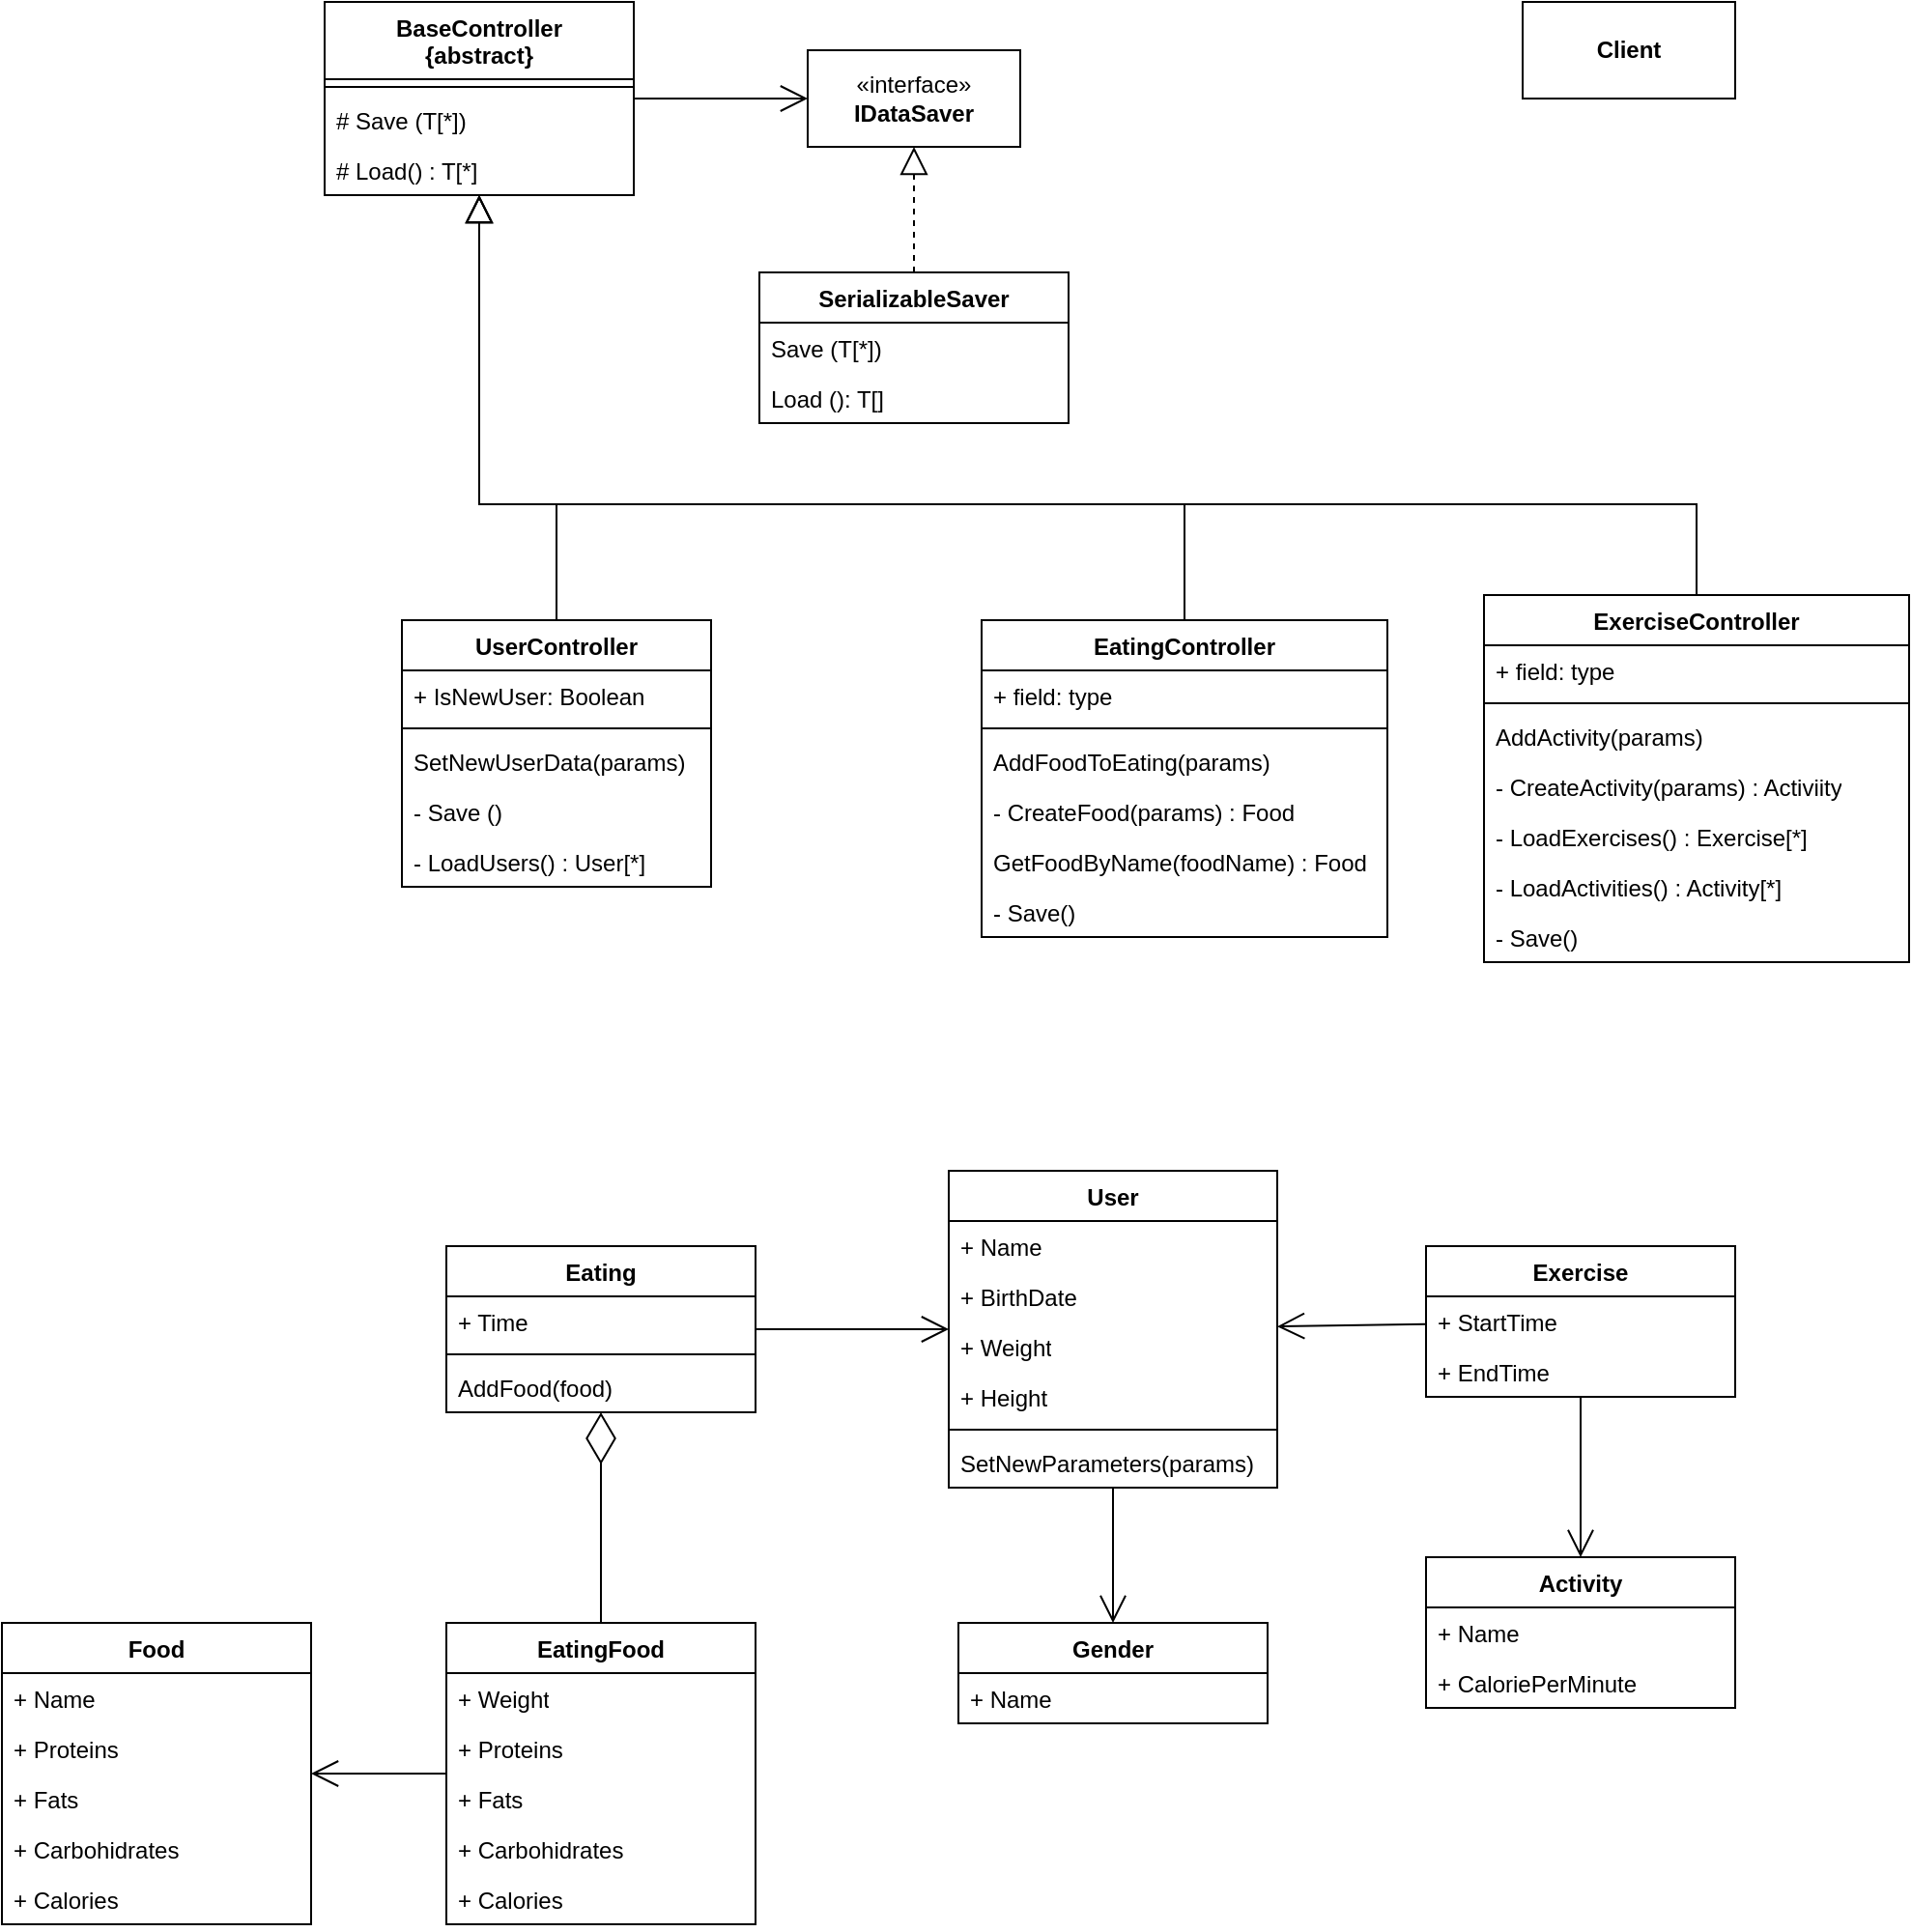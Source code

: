 <mxfile version="21.2.8" type="device">
  <diagram name="Страница 1" id="ySXIkGXDrbT-IA0f_yFj">
    <mxGraphModel dx="2245" dy="828" grid="1" gridSize="10" guides="1" tooltips="1" connect="1" arrows="1" fold="1" page="1" pageScale="1" pageWidth="827" pageHeight="1169" math="0" shadow="0">
      <root>
        <mxCell id="0" />
        <mxCell id="1" parent="0" />
        <mxCell id="q8cL1qgLkhdFfXcCxhpT-1" value="BaseController&lt;br&gt;{abstract}" style="swimlane;fontStyle=1;align=center;verticalAlign=top;childLayout=stackLayout;horizontal=1;startSize=40;horizontalStack=0;resizeParent=1;resizeParentMax=0;resizeLast=0;collapsible=1;marginBottom=0;whiteSpace=wrap;html=1;" parent="1" vertex="1">
          <mxGeometry x="30" y="120" width="160" height="100" as="geometry" />
        </mxCell>
        <mxCell id="q8cL1qgLkhdFfXcCxhpT-3" value="" style="line;strokeWidth=1;fillColor=none;align=left;verticalAlign=middle;spacingTop=-1;spacingLeft=3;spacingRight=3;rotatable=0;labelPosition=right;points=[];portConstraint=eastwest;strokeColor=inherit;" parent="q8cL1qgLkhdFfXcCxhpT-1" vertex="1">
          <mxGeometry y="40" width="160" height="8" as="geometry" />
        </mxCell>
        <mxCell id="6jnVrxqCCdQK3F0rHp5e-30" value="# Save (T[*])" style="text;strokeColor=none;fillColor=none;align=left;verticalAlign=top;spacingLeft=4;spacingRight=4;overflow=hidden;rotatable=0;points=[[0,0.5],[1,0.5]];portConstraint=eastwest;whiteSpace=wrap;html=1;" parent="q8cL1qgLkhdFfXcCxhpT-1" vertex="1">
          <mxGeometry y="48" width="160" height="26" as="geometry" />
        </mxCell>
        <mxCell id="q8cL1qgLkhdFfXcCxhpT-4" value="# Load() : T[*]" style="text;strokeColor=none;fillColor=none;align=left;verticalAlign=top;spacingLeft=4;spacingRight=4;overflow=hidden;rotatable=0;points=[[0,0.5],[1,0.5]];portConstraint=eastwest;whiteSpace=wrap;html=1;" parent="q8cL1qgLkhdFfXcCxhpT-1" vertex="1">
          <mxGeometry y="74" width="160" height="26" as="geometry" />
        </mxCell>
        <mxCell id="q8cL1qgLkhdFfXcCxhpT-26" style="edgeStyle=orthogonalEdgeStyle;rounded=0;orthogonalLoop=1;jettySize=auto;html=1;exitX=0.5;exitY=0;exitDx=0;exitDy=0;endArrow=block;endFill=0;endSize=12;" parent="1" source="q8cL1qgLkhdFfXcCxhpT-5" target="q8cL1qgLkhdFfXcCxhpT-1" edge="1">
          <mxGeometry relative="1" as="geometry">
            <Array as="points">
              <mxPoint x="150" y="380" />
              <mxPoint x="110" y="380" />
            </Array>
          </mxGeometry>
        </mxCell>
        <mxCell id="q8cL1qgLkhdFfXcCxhpT-5" value="UserController" style="swimlane;fontStyle=1;align=center;verticalAlign=top;childLayout=stackLayout;horizontal=1;startSize=26;horizontalStack=0;resizeParent=1;resizeParentMax=0;resizeLast=0;collapsible=1;marginBottom=0;whiteSpace=wrap;html=1;" parent="1" vertex="1">
          <mxGeometry x="70" y="440" width="160" height="138" as="geometry" />
        </mxCell>
        <mxCell id="q8cL1qgLkhdFfXcCxhpT-6" value="+ IsNewUser: Boolean" style="text;strokeColor=none;fillColor=none;align=left;verticalAlign=top;spacingLeft=4;spacingRight=4;overflow=hidden;rotatable=0;points=[[0,0.5],[1,0.5]];portConstraint=eastwest;whiteSpace=wrap;html=1;" parent="q8cL1qgLkhdFfXcCxhpT-5" vertex="1">
          <mxGeometry y="26" width="160" height="26" as="geometry" />
        </mxCell>
        <mxCell id="q8cL1qgLkhdFfXcCxhpT-7" value="" style="line;strokeWidth=1;fillColor=none;align=left;verticalAlign=middle;spacingTop=-1;spacingLeft=3;spacingRight=3;rotatable=0;labelPosition=right;points=[];portConstraint=eastwest;strokeColor=inherit;" parent="q8cL1qgLkhdFfXcCxhpT-5" vertex="1">
          <mxGeometry y="52" width="160" height="8" as="geometry" />
        </mxCell>
        <mxCell id="6jnVrxqCCdQK3F0rHp5e-31" value="SetNewUserData(params)" style="text;strokeColor=none;fillColor=none;align=left;verticalAlign=top;spacingLeft=4;spacingRight=4;overflow=hidden;rotatable=0;points=[[0,0.5],[1,0.5]];portConstraint=eastwest;whiteSpace=wrap;html=1;" parent="q8cL1qgLkhdFfXcCxhpT-5" vertex="1">
          <mxGeometry y="60" width="160" height="26" as="geometry" />
        </mxCell>
        <mxCell id="6jnVrxqCCdQK3F0rHp5e-32" value="- Save ()" style="text;strokeColor=none;fillColor=none;align=left;verticalAlign=top;spacingLeft=4;spacingRight=4;overflow=hidden;rotatable=0;points=[[0,0.5],[1,0.5]];portConstraint=eastwest;whiteSpace=wrap;html=1;" parent="q8cL1qgLkhdFfXcCxhpT-5" vertex="1">
          <mxGeometry y="86" width="160" height="26" as="geometry" />
        </mxCell>
        <mxCell id="q8cL1qgLkhdFfXcCxhpT-8" value="- LoadUsers() : User[*]" style="text;strokeColor=none;fillColor=none;align=left;verticalAlign=top;spacingLeft=4;spacingRight=4;overflow=hidden;rotatable=0;points=[[0,0.5],[1,0.5]];portConstraint=eastwest;whiteSpace=wrap;html=1;" parent="q8cL1qgLkhdFfXcCxhpT-5" vertex="1">
          <mxGeometry y="112" width="160" height="26" as="geometry" />
        </mxCell>
        <mxCell id="q8cL1qgLkhdFfXcCxhpT-27" style="edgeStyle=orthogonalEdgeStyle;rounded=0;orthogonalLoop=1;jettySize=auto;html=1;exitX=0.5;exitY=0;exitDx=0;exitDy=0;endArrow=block;endFill=0;endSize=12;" parent="1" source="q8cL1qgLkhdFfXcCxhpT-9" target="q8cL1qgLkhdFfXcCxhpT-1" edge="1">
          <mxGeometry relative="1" as="geometry">
            <Array as="points">
              <mxPoint x="475" y="380" />
              <mxPoint x="110" y="380" />
            </Array>
          </mxGeometry>
        </mxCell>
        <mxCell id="q8cL1qgLkhdFfXcCxhpT-9" value="EatingController" style="swimlane;fontStyle=1;align=center;verticalAlign=top;childLayout=stackLayout;horizontal=1;startSize=26;horizontalStack=0;resizeParent=1;resizeParentMax=0;resizeLast=0;collapsible=1;marginBottom=0;whiteSpace=wrap;html=1;" parent="1" vertex="1">
          <mxGeometry x="370" y="440" width="210" height="164" as="geometry" />
        </mxCell>
        <mxCell id="q8cL1qgLkhdFfXcCxhpT-10" value="+ field: type" style="text;strokeColor=none;fillColor=none;align=left;verticalAlign=top;spacingLeft=4;spacingRight=4;overflow=hidden;rotatable=0;points=[[0,0.5],[1,0.5]];portConstraint=eastwest;whiteSpace=wrap;html=1;" parent="q8cL1qgLkhdFfXcCxhpT-9" vertex="1">
          <mxGeometry y="26" width="210" height="26" as="geometry" />
        </mxCell>
        <mxCell id="q8cL1qgLkhdFfXcCxhpT-11" value="" style="line;strokeWidth=1;fillColor=none;align=left;verticalAlign=middle;spacingTop=-1;spacingLeft=3;spacingRight=3;rotatable=0;labelPosition=right;points=[];portConstraint=eastwest;strokeColor=inherit;" parent="q8cL1qgLkhdFfXcCxhpT-9" vertex="1">
          <mxGeometry y="52" width="210" height="8" as="geometry" />
        </mxCell>
        <mxCell id="q8cL1qgLkhdFfXcCxhpT-12" value="AddFoodToEating(params)" style="text;strokeColor=none;fillColor=none;align=left;verticalAlign=top;spacingLeft=4;spacingRight=4;overflow=hidden;rotatable=0;points=[[0,0.5],[1,0.5]];portConstraint=eastwest;whiteSpace=wrap;html=1;" parent="q8cL1qgLkhdFfXcCxhpT-9" vertex="1">
          <mxGeometry y="60" width="210" height="26" as="geometry" />
        </mxCell>
        <mxCell id="6jnVrxqCCdQK3F0rHp5e-37" value="- CreateFood(params) : Food" style="text;strokeColor=none;fillColor=none;align=left;verticalAlign=top;spacingLeft=4;spacingRight=4;overflow=hidden;rotatable=0;points=[[0,0.5],[1,0.5]];portConstraint=eastwest;whiteSpace=wrap;html=1;" parent="q8cL1qgLkhdFfXcCxhpT-9" vertex="1">
          <mxGeometry y="86" width="210" height="26" as="geometry" />
        </mxCell>
        <mxCell id="6jnVrxqCCdQK3F0rHp5e-38" value="GetFoodByName(foodName) : Food" style="text;strokeColor=none;fillColor=none;align=left;verticalAlign=top;spacingLeft=4;spacingRight=4;overflow=hidden;rotatable=0;points=[[0,0.5],[1,0.5]];portConstraint=eastwest;whiteSpace=wrap;html=1;" parent="q8cL1qgLkhdFfXcCxhpT-9" vertex="1">
          <mxGeometry y="112" width="210" height="26" as="geometry" />
        </mxCell>
        <mxCell id="6jnVrxqCCdQK3F0rHp5e-39" value="- Save()" style="text;strokeColor=none;fillColor=none;align=left;verticalAlign=top;spacingLeft=4;spacingRight=4;overflow=hidden;rotatable=0;points=[[0,0.5],[1,0.5]];portConstraint=eastwest;whiteSpace=wrap;html=1;" parent="q8cL1qgLkhdFfXcCxhpT-9" vertex="1">
          <mxGeometry y="138" width="210" height="26" as="geometry" />
        </mxCell>
        <mxCell id="q8cL1qgLkhdFfXcCxhpT-28" style="edgeStyle=orthogonalEdgeStyle;rounded=0;orthogonalLoop=1;jettySize=auto;html=1;exitX=0.5;exitY=0;exitDx=0;exitDy=0;endArrow=block;endFill=0;endSize=12;" parent="1" source="q8cL1qgLkhdFfXcCxhpT-14" target="q8cL1qgLkhdFfXcCxhpT-1" edge="1">
          <mxGeometry relative="1" as="geometry">
            <Array as="points">
              <mxPoint x="740" y="380" />
              <mxPoint x="110" y="380" />
            </Array>
          </mxGeometry>
        </mxCell>
        <mxCell id="q8cL1qgLkhdFfXcCxhpT-14" value="ExerciseController" style="swimlane;fontStyle=1;align=center;verticalAlign=top;childLayout=stackLayout;horizontal=1;startSize=26;horizontalStack=0;resizeParent=1;resizeParentMax=0;resizeLast=0;collapsible=1;marginBottom=0;whiteSpace=wrap;html=1;" parent="1" vertex="1">
          <mxGeometry x="630" y="427" width="220" height="190" as="geometry" />
        </mxCell>
        <mxCell id="q8cL1qgLkhdFfXcCxhpT-15" value="+ field: type" style="text;strokeColor=none;fillColor=none;align=left;verticalAlign=top;spacingLeft=4;spacingRight=4;overflow=hidden;rotatable=0;points=[[0,0.5],[1,0.5]];portConstraint=eastwest;whiteSpace=wrap;html=1;" parent="q8cL1qgLkhdFfXcCxhpT-14" vertex="1">
          <mxGeometry y="26" width="220" height="26" as="geometry" />
        </mxCell>
        <mxCell id="q8cL1qgLkhdFfXcCxhpT-16" value="" style="line;strokeWidth=1;fillColor=none;align=left;verticalAlign=middle;spacingTop=-1;spacingLeft=3;spacingRight=3;rotatable=0;labelPosition=right;points=[];portConstraint=eastwest;strokeColor=inherit;" parent="q8cL1qgLkhdFfXcCxhpT-14" vertex="1">
          <mxGeometry y="52" width="220" height="8" as="geometry" />
        </mxCell>
        <mxCell id="q8cL1qgLkhdFfXcCxhpT-17" value="AddActivity(params)" style="text;strokeColor=none;fillColor=none;align=left;verticalAlign=top;spacingLeft=4;spacingRight=4;overflow=hidden;rotatable=0;points=[[0,0.5],[1,0.5]];portConstraint=eastwest;whiteSpace=wrap;html=1;" parent="q8cL1qgLkhdFfXcCxhpT-14" vertex="1">
          <mxGeometry y="60" width="220" height="26" as="geometry" />
        </mxCell>
        <mxCell id="6jnVrxqCCdQK3F0rHp5e-33" value="- CreateActivity(params) : Activiity" style="text;strokeColor=none;fillColor=none;align=left;verticalAlign=top;spacingLeft=4;spacingRight=4;overflow=hidden;rotatable=0;points=[[0,0.5],[1,0.5]];portConstraint=eastwest;whiteSpace=wrap;html=1;" parent="q8cL1qgLkhdFfXcCxhpT-14" vertex="1">
          <mxGeometry y="86" width="220" height="26" as="geometry" />
        </mxCell>
        <mxCell id="6jnVrxqCCdQK3F0rHp5e-34" value="- LoadExercises() : Exercise[*]" style="text;strokeColor=none;fillColor=none;align=left;verticalAlign=top;spacingLeft=4;spacingRight=4;overflow=hidden;rotatable=0;points=[[0,0.5],[1,0.5]];portConstraint=eastwest;whiteSpace=wrap;html=1;" parent="q8cL1qgLkhdFfXcCxhpT-14" vertex="1">
          <mxGeometry y="112" width="220" height="26" as="geometry" />
        </mxCell>
        <mxCell id="6jnVrxqCCdQK3F0rHp5e-35" value="- LoadActivities() : Activity[*]" style="text;strokeColor=none;fillColor=none;align=left;verticalAlign=top;spacingLeft=4;spacingRight=4;overflow=hidden;rotatable=0;points=[[0,0.5],[1,0.5]];portConstraint=eastwest;whiteSpace=wrap;html=1;" parent="q8cL1qgLkhdFfXcCxhpT-14" vertex="1">
          <mxGeometry y="138" width="220" height="26" as="geometry" />
        </mxCell>
        <mxCell id="6jnVrxqCCdQK3F0rHp5e-36" value="- Save()" style="text;strokeColor=none;fillColor=none;align=left;verticalAlign=top;spacingLeft=4;spacingRight=4;overflow=hidden;rotatable=0;points=[[0,0.5],[1,0.5]];portConstraint=eastwest;whiteSpace=wrap;html=1;" parent="q8cL1qgLkhdFfXcCxhpT-14" vertex="1">
          <mxGeometry y="164" width="220" height="26" as="geometry" />
        </mxCell>
        <mxCell id="q8cL1qgLkhdFfXcCxhpT-18" value="&lt;b&gt;Client&lt;/b&gt;" style="html=1;whiteSpace=wrap;" parent="1" vertex="1">
          <mxGeometry x="650" y="120" width="110" height="50" as="geometry" />
        </mxCell>
        <mxCell id="6jnVrxqCCdQK3F0rHp5e-16" style="edgeStyle=none;shape=connector;rounded=0;orthogonalLoop=1;jettySize=auto;html=1;labelBackgroundColor=default;strokeColor=default;fontFamily=Helvetica;fontSize=11;fontColor=default;endArrow=open;endFill=0;startSize=6;endSize=12;" parent="1" source="q8cL1qgLkhdFfXcCxhpT-30" target="q8cL1qgLkhdFfXcCxhpT-42" edge="1">
          <mxGeometry relative="1" as="geometry" />
        </mxCell>
        <mxCell id="q8cL1qgLkhdFfXcCxhpT-30" value="Eating" style="swimlane;fontStyle=1;align=center;verticalAlign=top;childLayout=stackLayout;horizontal=1;startSize=26;horizontalStack=0;resizeParent=1;resizeParentMax=0;resizeLast=0;collapsible=1;marginBottom=0;whiteSpace=wrap;html=1;" parent="1" vertex="1">
          <mxGeometry x="93" y="764" width="160" height="86" as="geometry" />
        </mxCell>
        <mxCell id="q8cL1qgLkhdFfXcCxhpT-31" value="+ Time" style="text;strokeColor=none;fillColor=none;align=left;verticalAlign=top;spacingLeft=4;spacingRight=4;overflow=hidden;rotatable=0;points=[[0,0.5],[1,0.5]];portConstraint=eastwest;whiteSpace=wrap;html=1;" parent="q8cL1qgLkhdFfXcCxhpT-30" vertex="1">
          <mxGeometry y="26" width="160" height="26" as="geometry" />
        </mxCell>
        <mxCell id="q8cL1qgLkhdFfXcCxhpT-32" value="" style="line;strokeWidth=1;fillColor=none;align=left;verticalAlign=middle;spacingTop=-1;spacingLeft=3;spacingRight=3;rotatable=0;labelPosition=right;points=[];portConstraint=eastwest;strokeColor=inherit;" parent="q8cL1qgLkhdFfXcCxhpT-30" vertex="1">
          <mxGeometry y="52" width="160" height="8" as="geometry" />
        </mxCell>
        <mxCell id="q8cL1qgLkhdFfXcCxhpT-33" value="AddFood(food)" style="text;strokeColor=none;fillColor=none;align=left;verticalAlign=top;spacingLeft=4;spacingRight=4;overflow=hidden;rotatable=0;points=[[0,0.5],[1,0.5]];portConstraint=eastwest;whiteSpace=wrap;html=1;" parent="q8cL1qgLkhdFfXcCxhpT-30" vertex="1">
          <mxGeometry y="60" width="160" height="26" as="geometry" />
        </mxCell>
        <mxCell id="q8cL1qgLkhdFfXcCxhpT-34" value="Food" style="swimlane;fontStyle=1;align=center;verticalAlign=top;childLayout=stackLayout;horizontal=1;startSize=26;horizontalStack=0;resizeParent=1;resizeParentMax=0;resizeLast=0;collapsible=1;marginBottom=0;whiteSpace=wrap;html=1;" parent="1" vertex="1">
          <mxGeometry x="-137" y="959" width="160" height="156" as="geometry" />
        </mxCell>
        <mxCell id="6jnVrxqCCdQK3F0rHp5e-12" value="+ Name" style="text;strokeColor=none;fillColor=none;align=left;verticalAlign=top;spacingLeft=4;spacingRight=4;overflow=hidden;rotatable=0;points=[[0,0.5],[1,0.5]];portConstraint=eastwest;whiteSpace=wrap;html=1;" parent="q8cL1qgLkhdFfXcCxhpT-34" vertex="1">
          <mxGeometry y="26" width="160" height="26" as="geometry" />
        </mxCell>
        <mxCell id="6jnVrxqCCdQK3F0rHp5e-13" value="+ Proteins" style="text;strokeColor=none;fillColor=none;align=left;verticalAlign=top;spacingLeft=4;spacingRight=4;overflow=hidden;rotatable=0;points=[[0,0.5],[1,0.5]];portConstraint=eastwest;whiteSpace=wrap;html=1;" parent="q8cL1qgLkhdFfXcCxhpT-34" vertex="1">
          <mxGeometry y="52" width="160" height="26" as="geometry" />
        </mxCell>
        <mxCell id="6jnVrxqCCdQK3F0rHp5e-14" value="+ Fats" style="text;strokeColor=none;fillColor=none;align=left;verticalAlign=top;spacingLeft=4;spacingRight=4;overflow=hidden;rotatable=0;points=[[0,0.5],[1,0.5]];portConstraint=eastwest;whiteSpace=wrap;html=1;" parent="q8cL1qgLkhdFfXcCxhpT-34" vertex="1">
          <mxGeometry y="78" width="160" height="26" as="geometry" />
        </mxCell>
        <mxCell id="6jnVrxqCCdQK3F0rHp5e-15" value="+ Carbohidrates" style="text;strokeColor=none;fillColor=none;align=left;verticalAlign=top;spacingLeft=4;spacingRight=4;overflow=hidden;rotatable=0;points=[[0,0.5],[1,0.5]];portConstraint=eastwest;whiteSpace=wrap;html=1;" parent="q8cL1qgLkhdFfXcCxhpT-34" vertex="1">
          <mxGeometry y="104" width="160" height="26" as="geometry" />
        </mxCell>
        <mxCell id="q8cL1qgLkhdFfXcCxhpT-35" value="+ Calories" style="text;strokeColor=none;fillColor=none;align=left;verticalAlign=top;spacingLeft=4;spacingRight=4;overflow=hidden;rotatable=0;points=[[0,0.5],[1,0.5]];portConstraint=eastwest;whiteSpace=wrap;html=1;" parent="q8cL1qgLkhdFfXcCxhpT-34" vertex="1">
          <mxGeometry y="130" width="160" height="26" as="geometry" />
        </mxCell>
        <mxCell id="6jnVrxqCCdQK3F0rHp5e-26" style="edgeStyle=none;shape=connector;rounded=0;orthogonalLoop=1;jettySize=auto;html=1;labelBackgroundColor=default;strokeColor=default;fontFamily=Helvetica;fontSize=11;fontColor=default;endArrow=open;endFill=0;startSize=6;endSize=12;" parent="1" source="q8cL1qgLkhdFfXcCxhpT-38" target="q8cL1qgLkhdFfXcCxhpT-42" edge="1">
          <mxGeometry relative="1" as="geometry" />
        </mxCell>
        <mxCell id="6jnVrxqCCdQK3F0rHp5e-27" style="edgeStyle=none;shape=connector;rounded=0;orthogonalLoop=1;jettySize=auto;html=1;labelBackgroundColor=default;strokeColor=default;fontFamily=Helvetica;fontSize=11;fontColor=default;endArrow=open;endFill=0;startSize=6;endSize=12;" parent="1" source="q8cL1qgLkhdFfXcCxhpT-38" target="6jnVrxqCCdQK3F0rHp5e-1" edge="1">
          <mxGeometry relative="1" as="geometry" />
        </mxCell>
        <mxCell id="q8cL1qgLkhdFfXcCxhpT-38" value="Exercise" style="swimlane;fontStyle=1;align=center;verticalAlign=top;childLayout=stackLayout;horizontal=1;startSize=26;horizontalStack=0;resizeParent=1;resizeParentMax=0;resizeLast=0;collapsible=1;marginBottom=0;whiteSpace=wrap;html=1;" parent="1" vertex="1">
          <mxGeometry x="600" y="764" width="160" height="78" as="geometry" />
        </mxCell>
        <mxCell id="q8cL1qgLkhdFfXcCxhpT-39" value="+ StartTime" style="text;strokeColor=none;fillColor=none;align=left;verticalAlign=top;spacingLeft=4;spacingRight=4;overflow=hidden;rotatable=0;points=[[0,0.5],[1,0.5]];portConstraint=eastwest;whiteSpace=wrap;html=1;" parent="q8cL1qgLkhdFfXcCxhpT-38" vertex="1">
          <mxGeometry y="26" width="160" height="26" as="geometry" />
        </mxCell>
        <mxCell id="6jnVrxqCCdQK3F0rHp5e-28" value="+ EndTime" style="text;strokeColor=none;fillColor=none;align=left;verticalAlign=top;spacingLeft=4;spacingRight=4;overflow=hidden;rotatable=0;points=[[0,0.5],[1,0.5]];portConstraint=eastwest;whiteSpace=wrap;html=1;" parent="q8cL1qgLkhdFfXcCxhpT-38" vertex="1">
          <mxGeometry y="52" width="160" height="26" as="geometry" />
        </mxCell>
        <mxCell id="q8cL1qgLkhdFfXcCxhpT-42" value="User" style="swimlane;fontStyle=1;align=center;verticalAlign=top;childLayout=stackLayout;horizontal=1;startSize=26;horizontalStack=0;resizeParent=1;resizeParentMax=0;resizeLast=0;collapsible=1;marginBottom=0;whiteSpace=wrap;html=1;" parent="1" vertex="1">
          <mxGeometry x="353" y="725" width="170" height="164" as="geometry" />
        </mxCell>
        <mxCell id="q8cL1qgLkhdFfXcCxhpT-43" value="+ Name" style="text;strokeColor=none;fillColor=none;align=left;verticalAlign=top;spacingLeft=4;spacingRight=4;overflow=hidden;rotatable=0;points=[[0,0.5],[1,0.5]];portConstraint=eastwest;whiteSpace=wrap;html=1;" parent="q8cL1qgLkhdFfXcCxhpT-42" vertex="1">
          <mxGeometry y="26" width="170" height="26" as="geometry" />
        </mxCell>
        <mxCell id="6jnVrxqCCdQK3F0rHp5e-8" value="+ BirthDate" style="text;strokeColor=none;fillColor=none;align=left;verticalAlign=top;spacingLeft=4;spacingRight=4;overflow=hidden;rotatable=0;points=[[0,0.5],[1,0.5]];portConstraint=eastwest;whiteSpace=wrap;html=1;" parent="q8cL1qgLkhdFfXcCxhpT-42" vertex="1">
          <mxGeometry y="52" width="170" height="26" as="geometry" />
        </mxCell>
        <mxCell id="6jnVrxqCCdQK3F0rHp5e-9" value="+ Weight" style="text;strokeColor=none;fillColor=none;align=left;verticalAlign=top;spacingLeft=4;spacingRight=4;overflow=hidden;rotatable=0;points=[[0,0.5],[1,0.5]];portConstraint=eastwest;whiteSpace=wrap;html=1;" parent="q8cL1qgLkhdFfXcCxhpT-42" vertex="1">
          <mxGeometry y="78" width="170" height="26" as="geometry" />
        </mxCell>
        <mxCell id="6jnVrxqCCdQK3F0rHp5e-10" value="+ Height" style="text;strokeColor=none;fillColor=none;align=left;verticalAlign=top;spacingLeft=4;spacingRight=4;overflow=hidden;rotatable=0;points=[[0,0.5],[1,0.5]];portConstraint=eastwest;whiteSpace=wrap;html=1;" parent="q8cL1qgLkhdFfXcCxhpT-42" vertex="1">
          <mxGeometry y="104" width="170" height="26" as="geometry" />
        </mxCell>
        <mxCell id="q8cL1qgLkhdFfXcCxhpT-44" value="" style="line;strokeWidth=1;fillColor=none;align=left;verticalAlign=middle;spacingTop=-1;spacingLeft=3;spacingRight=3;rotatable=0;labelPosition=right;points=[];portConstraint=eastwest;strokeColor=inherit;" parent="q8cL1qgLkhdFfXcCxhpT-42" vertex="1">
          <mxGeometry y="130" width="170" height="8" as="geometry" />
        </mxCell>
        <mxCell id="q8cL1qgLkhdFfXcCxhpT-45" value="SetNewParameters(params)" style="text;strokeColor=none;fillColor=none;align=left;verticalAlign=top;spacingLeft=4;spacingRight=4;overflow=hidden;rotatable=0;points=[[0,0.5],[1,0.5]];portConstraint=eastwest;whiteSpace=wrap;html=1;" parent="q8cL1qgLkhdFfXcCxhpT-42" vertex="1">
          <mxGeometry y="138" width="170" height="26" as="geometry" />
        </mxCell>
        <mxCell id="q8cL1qgLkhdFfXcCxhpT-46" value="Gender" style="swimlane;fontStyle=1;align=center;verticalAlign=top;childLayout=stackLayout;horizontal=1;startSize=26;horizontalStack=0;resizeParent=1;resizeParentMax=0;resizeLast=0;collapsible=1;marginBottom=0;whiteSpace=wrap;html=1;" parent="1" vertex="1">
          <mxGeometry x="358" y="959" width="160" height="52" as="geometry" />
        </mxCell>
        <mxCell id="q8cL1qgLkhdFfXcCxhpT-47" value="+ Name" style="text;strokeColor=none;fillColor=none;align=left;verticalAlign=top;spacingLeft=4;spacingRight=4;overflow=hidden;rotatable=0;points=[[0,0.5],[1,0.5]];portConstraint=eastwest;whiteSpace=wrap;html=1;" parent="q8cL1qgLkhdFfXcCxhpT-46" vertex="1">
          <mxGeometry y="26" width="160" height="26" as="geometry" />
        </mxCell>
        <mxCell id="q8cL1qgLkhdFfXcCxhpT-50" value="«interface»&lt;br&gt;&lt;b&gt;IDataSaver&lt;/b&gt;" style="html=1;whiteSpace=wrap;" parent="1" vertex="1">
          <mxGeometry x="280" y="145" width="110" height="50" as="geometry" />
        </mxCell>
        <mxCell id="q8cL1qgLkhdFfXcCxhpT-52" value="" style="endArrow=open;endFill=1;endSize=12;html=1;rounded=0;" parent="1" source="q8cL1qgLkhdFfXcCxhpT-1" target="q8cL1qgLkhdFfXcCxhpT-50" edge="1">
          <mxGeometry width="160" relative="1" as="geometry">
            <mxPoint x="190" y="350" as="sourcePoint" />
            <mxPoint x="350" y="350" as="targetPoint" />
          </mxGeometry>
        </mxCell>
        <mxCell id="q8cL1qgLkhdFfXcCxhpT-53" value="SerializableSaver" style="swimlane;fontStyle=1;align=center;verticalAlign=top;childLayout=stackLayout;horizontal=1;startSize=26;horizontalStack=0;resizeParent=1;resizeParentMax=0;resizeLast=0;collapsible=1;marginBottom=0;whiteSpace=wrap;html=1;" parent="1" vertex="1">
          <mxGeometry x="255" y="260" width="160" height="78" as="geometry" />
        </mxCell>
        <mxCell id="q8cL1qgLkhdFfXcCxhpT-56" value="Save (T[*])&amp;nbsp;" style="text;strokeColor=none;fillColor=none;align=left;verticalAlign=top;spacingLeft=4;spacingRight=4;overflow=hidden;rotatable=0;points=[[0,0.5],[1,0.5]];portConstraint=eastwest;whiteSpace=wrap;html=1;" parent="q8cL1qgLkhdFfXcCxhpT-53" vertex="1">
          <mxGeometry y="26" width="160" height="26" as="geometry" />
        </mxCell>
        <mxCell id="6jnVrxqCCdQK3F0rHp5e-29" value="Load (): T[]" style="text;strokeColor=none;fillColor=none;align=left;verticalAlign=top;spacingLeft=4;spacingRight=4;overflow=hidden;rotatable=0;points=[[0,0.5],[1,0.5]];portConstraint=eastwest;whiteSpace=wrap;html=1;" parent="q8cL1qgLkhdFfXcCxhpT-53" vertex="1">
          <mxGeometry y="52" width="160" height="26" as="geometry" />
        </mxCell>
        <mxCell id="q8cL1qgLkhdFfXcCxhpT-62" value="" style="endArrow=block;dashed=1;endFill=0;endSize=12;html=1;rounded=0;labelBackgroundColor=default;strokeColor=default;fontFamily=Helvetica;fontSize=11;fontColor=default;shape=connector;exitX=0.5;exitY=0;exitDx=0;exitDy=0;entryX=0.5;entryY=1;entryDx=0;entryDy=0;" parent="1" source="q8cL1qgLkhdFfXcCxhpT-53" target="q8cL1qgLkhdFfXcCxhpT-50" edge="1">
          <mxGeometry width="160" relative="1" as="geometry">
            <mxPoint x="300" y="230" as="sourcePoint" />
            <mxPoint x="460" y="230" as="targetPoint" />
          </mxGeometry>
        </mxCell>
        <mxCell id="6jnVrxqCCdQK3F0rHp5e-1" value="Activity" style="swimlane;fontStyle=1;align=center;verticalAlign=top;childLayout=stackLayout;horizontal=1;startSize=26;horizontalStack=0;resizeParent=1;resizeParentMax=0;resizeLast=0;collapsible=1;marginBottom=0;whiteSpace=wrap;html=1;" parent="1" vertex="1">
          <mxGeometry x="600" y="925" width="160" height="78" as="geometry" />
        </mxCell>
        <mxCell id="6jnVrxqCCdQK3F0rHp5e-2" value="+ Name" style="text;strokeColor=none;fillColor=none;align=left;verticalAlign=top;spacingLeft=4;spacingRight=4;overflow=hidden;rotatable=0;points=[[0,0.5],[1,0.5]];portConstraint=eastwest;whiteSpace=wrap;html=1;" parent="6jnVrxqCCdQK3F0rHp5e-1" vertex="1">
          <mxGeometry y="26" width="160" height="26" as="geometry" />
        </mxCell>
        <mxCell id="6jnVrxqCCdQK3F0rHp5e-6" value="+ CaloriePerMinute" style="text;strokeColor=none;fillColor=none;align=left;verticalAlign=top;spacingLeft=4;spacingRight=4;overflow=hidden;rotatable=0;points=[[0,0.5],[1,0.5]];portConstraint=eastwest;whiteSpace=wrap;html=1;" parent="6jnVrxqCCdQK3F0rHp5e-1" vertex="1">
          <mxGeometry y="52" width="160" height="26" as="geometry" />
        </mxCell>
        <mxCell id="6jnVrxqCCdQK3F0rHp5e-7" style="rounded=0;orthogonalLoop=1;jettySize=auto;html=1;endArrow=open;endFill=0;startSize=6;endSize=12;" parent="1" source="q8cL1qgLkhdFfXcCxhpT-45" target="q8cL1qgLkhdFfXcCxhpT-46" edge="1">
          <mxGeometry relative="1" as="geometry" />
        </mxCell>
        <mxCell id="6jnVrxqCCdQK3F0rHp5e-24" style="edgeStyle=none;shape=connector;rounded=0;orthogonalLoop=1;jettySize=auto;html=1;labelBackgroundColor=default;strokeColor=default;fontFamily=Helvetica;fontSize=11;fontColor=default;endArrow=open;endFill=0;startSize=6;endSize=12;" parent="1" source="6jnVrxqCCdQK3F0rHp5e-17" target="q8cL1qgLkhdFfXcCxhpT-34" edge="1">
          <mxGeometry relative="1" as="geometry" />
        </mxCell>
        <mxCell id="6jnVrxqCCdQK3F0rHp5e-17" value="EatingFood" style="swimlane;fontStyle=1;align=center;verticalAlign=top;childLayout=stackLayout;horizontal=1;startSize=26;horizontalStack=0;resizeParent=1;resizeParentMax=0;resizeLast=0;collapsible=1;marginBottom=0;whiteSpace=wrap;html=1;" parent="1" vertex="1">
          <mxGeometry x="93" y="959" width="160" height="156" as="geometry" />
        </mxCell>
        <mxCell id="6jnVrxqCCdQK3F0rHp5e-18" value="+ Weight" style="text;strokeColor=none;fillColor=none;align=left;verticalAlign=top;spacingLeft=4;spacingRight=4;overflow=hidden;rotatable=0;points=[[0,0.5],[1,0.5]];portConstraint=eastwest;whiteSpace=wrap;html=1;" parent="6jnVrxqCCdQK3F0rHp5e-17" vertex="1">
          <mxGeometry y="26" width="160" height="26" as="geometry" />
        </mxCell>
        <mxCell id="6jnVrxqCCdQK3F0rHp5e-19" value="+ Proteins" style="text;strokeColor=none;fillColor=none;align=left;verticalAlign=top;spacingLeft=4;spacingRight=4;overflow=hidden;rotatable=0;points=[[0,0.5],[1,0.5]];portConstraint=eastwest;whiteSpace=wrap;html=1;" parent="6jnVrxqCCdQK3F0rHp5e-17" vertex="1">
          <mxGeometry y="52" width="160" height="26" as="geometry" />
        </mxCell>
        <mxCell id="6jnVrxqCCdQK3F0rHp5e-20" value="+ Fats" style="text;strokeColor=none;fillColor=none;align=left;verticalAlign=top;spacingLeft=4;spacingRight=4;overflow=hidden;rotatable=0;points=[[0,0.5],[1,0.5]];portConstraint=eastwest;whiteSpace=wrap;html=1;" parent="6jnVrxqCCdQK3F0rHp5e-17" vertex="1">
          <mxGeometry y="78" width="160" height="26" as="geometry" />
        </mxCell>
        <mxCell id="6jnVrxqCCdQK3F0rHp5e-21" value="+ Carbohidrates" style="text;strokeColor=none;fillColor=none;align=left;verticalAlign=top;spacingLeft=4;spacingRight=4;overflow=hidden;rotatable=0;points=[[0,0.5],[1,0.5]];portConstraint=eastwest;whiteSpace=wrap;html=1;" parent="6jnVrxqCCdQK3F0rHp5e-17" vertex="1">
          <mxGeometry y="104" width="160" height="26" as="geometry" />
        </mxCell>
        <mxCell id="6jnVrxqCCdQK3F0rHp5e-22" value="+ Calories" style="text;strokeColor=none;fillColor=none;align=left;verticalAlign=top;spacingLeft=4;spacingRight=4;overflow=hidden;rotatable=0;points=[[0,0.5],[1,0.5]];portConstraint=eastwest;whiteSpace=wrap;html=1;" parent="6jnVrxqCCdQK3F0rHp5e-17" vertex="1">
          <mxGeometry y="130" width="160" height="26" as="geometry" />
        </mxCell>
        <mxCell id="6jnVrxqCCdQK3F0rHp5e-25" value="" style="endArrow=diamondThin;endFill=0;endSize=24;html=1;rounded=0;labelBackgroundColor=default;strokeColor=default;fontFamily=Helvetica;fontSize=11;fontColor=default;shape=connector;" parent="1" source="6jnVrxqCCdQK3F0rHp5e-17" target="q8cL1qgLkhdFfXcCxhpT-30" edge="1">
          <mxGeometry width="160" relative="1" as="geometry">
            <mxPoint x="103" y="905" as="sourcePoint" />
            <mxPoint x="263" y="905" as="targetPoint" />
          </mxGeometry>
        </mxCell>
      </root>
    </mxGraphModel>
  </diagram>
</mxfile>
